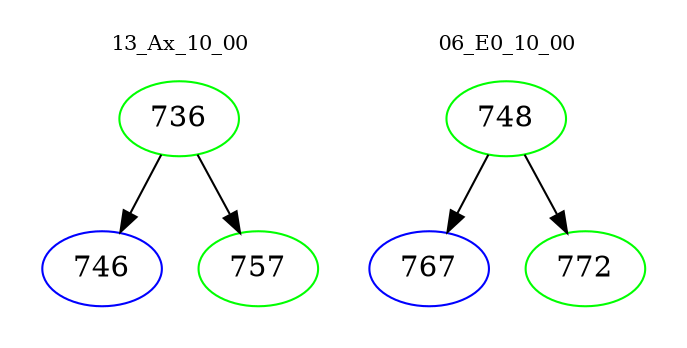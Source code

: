 digraph{
subgraph cluster_0 {
color = white
label = "13_Ax_10_00";
fontsize=10;
T0_736 [label="736", color="green"]
T0_736 -> T0_746 [color="black"]
T0_746 [label="746", color="blue"]
T0_736 -> T0_757 [color="black"]
T0_757 [label="757", color="green"]
}
subgraph cluster_1 {
color = white
label = "06_E0_10_00";
fontsize=10;
T1_748 [label="748", color="green"]
T1_748 -> T1_767 [color="black"]
T1_767 [label="767", color="blue"]
T1_748 -> T1_772 [color="black"]
T1_772 [label="772", color="green"]
}
}
